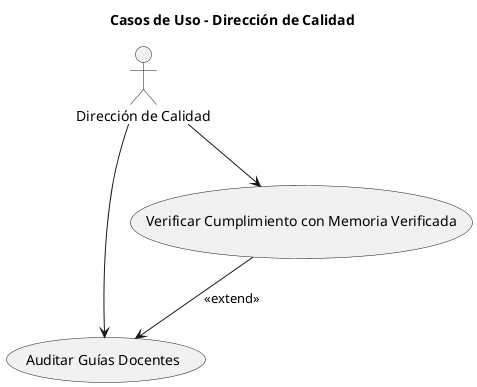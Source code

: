 @startuml

title Casos de Uso - Dirección de Calidad

actor "Dirección de Calidad" as DireccionCalidad

usecase "Auditar Guías Docentes" as AuditarGuias
usecase "Verificar Cumplimiento con Memoria Verificada" as VerificarMemoria

DireccionCalidad --> AuditarGuias
DireccionCalidad --> VerificarMemoria

VerificarMemoria --> AuditarGuias : <<extend>>

@enduml
